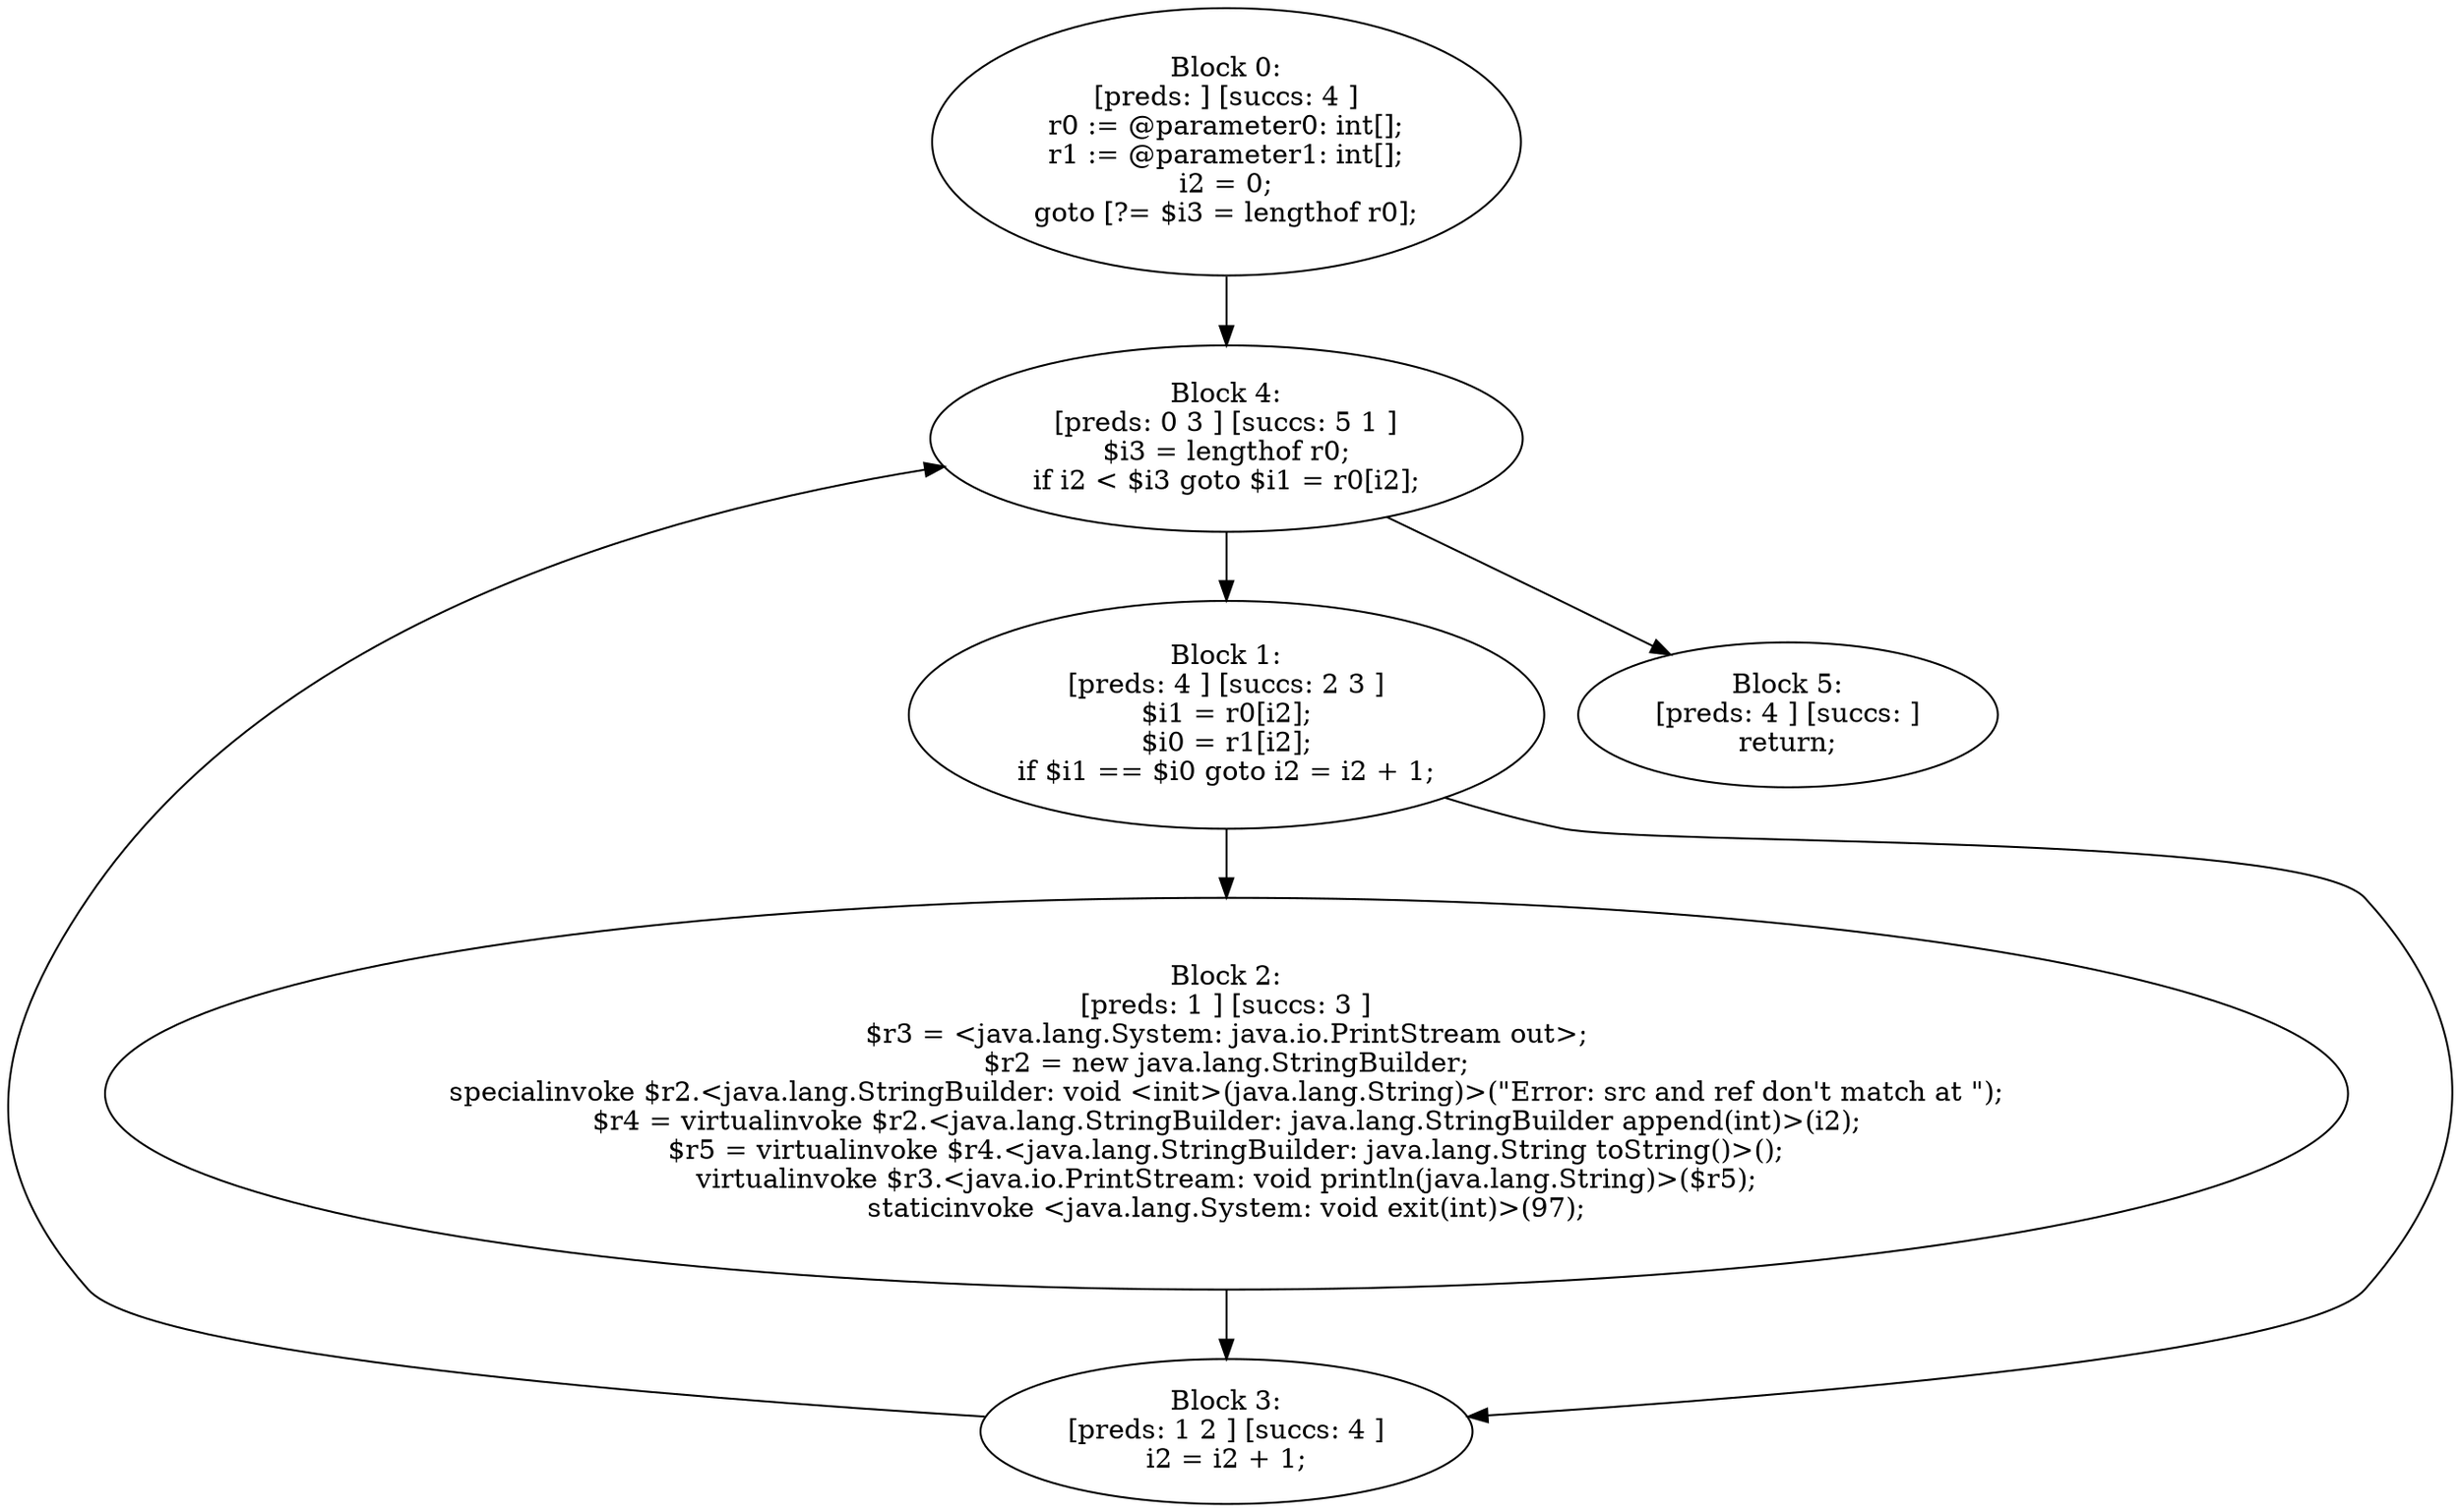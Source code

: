 digraph "unitGraph" {
    "Block 0:
[preds: ] [succs: 4 ]
r0 := @parameter0: int[];
r1 := @parameter1: int[];
i2 = 0;
goto [?= $i3 = lengthof r0];
"
    "Block 1:
[preds: 4 ] [succs: 2 3 ]
$i1 = r0[i2];
$i0 = r1[i2];
if $i1 == $i0 goto i2 = i2 + 1;
"
    "Block 2:
[preds: 1 ] [succs: 3 ]
$r3 = <java.lang.System: java.io.PrintStream out>;
$r2 = new java.lang.StringBuilder;
specialinvoke $r2.<java.lang.StringBuilder: void <init>(java.lang.String)>(\"Error: src and ref don\'t match at \");
$r4 = virtualinvoke $r2.<java.lang.StringBuilder: java.lang.StringBuilder append(int)>(i2);
$r5 = virtualinvoke $r4.<java.lang.StringBuilder: java.lang.String toString()>();
virtualinvoke $r3.<java.io.PrintStream: void println(java.lang.String)>($r5);
staticinvoke <java.lang.System: void exit(int)>(97);
"
    "Block 3:
[preds: 1 2 ] [succs: 4 ]
i2 = i2 + 1;
"
    "Block 4:
[preds: 0 3 ] [succs: 5 1 ]
$i3 = lengthof r0;
if i2 < $i3 goto $i1 = r0[i2];
"
    "Block 5:
[preds: 4 ] [succs: ]
return;
"
    "Block 0:
[preds: ] [succs: 4 ]
r0 := @parameter0: int[];
r1 := @parameter1: int[];
i2 = 0;
goto [?= $i3 = lengthof r0];
"->"Block 4:
[preds: 0 3 ] [succs: 5 1 ]
$i3 = lengthof r0;
if i2 < $i3 goto $i1 = r0[i2];
";
    "Block 1:
[preds: 4 ] [succs: 2 3 ]
$i1 = r0[i2];
$i0 = r1[i2];
if $i1 == $i0 goto i2 = i2 + 1;
"->"Block 2:
[preds: 1 ] [succs: 3 ]
$r3 = <java.lang.System: java.io.PrintStream out>;
$r2 = new java.lang.StringBuilder;
specialinvoke $r2.<java.lang.StringBuilder: void <init>(java.lang.String)>(\"Error: src and ref don\'t match at \");
$r4 = virtualinvoke $r2.<java.lang.StringBuilder: java.lang.StringBuilder append(int)>(i2);
$r5 = virtualinvoke $r4.<java.lang.StringBuilder: java.lang.String toString()>();
virtualinvoke $r3.<java.io.PrintStream: void println(java.lang.String)>($r5);
staticinvoke <java.lang.System: void exit(int)>(97);
";
    "Block 1:
[preds: 4 ] [succs: 2 3 ]
$i1 = r0[i2];
$i0 = r1[i2];
if $i1 == $i0 goto i2 = i2 + 1;
"->"Block 3:
[preds: 1 2 ] [succs: 4 ]
i2 = i2 + 1;
";
    "Block 2:
[preds: 1 ] [succs: 3 ]
$r3 = <java.lang.System: java.io.PrintStream out>;
$r2 = new java.lang.StringBuilder;
specialinvoke $r2.<java.lang.StringBuilder: void <init>(java.lang.String)>(\"Error: src and ref don\'t match at \");
$r4 = virtualinvoke $r2.<java.lang.StringBuilder: java.lang.StringBuilder append(int)>(i2);
$r5 = virtualinvoke $r4.<java.lang.StringBuilder: java.lang.String toString()>();
virtualinvoke $r3.<java.io.PrintStream: void println(java.lang.String)>($r5);
staticinvoke <java.lang.System: void exit(int)>(97);
"->"Block 3:
[preds: 1 2 ] [succs: 4 ]
i2 = i2 + 1;
";
    "Block 3:
[preds: 1 2 ] [succs: 4 ]
i2 = i2 + 1;
"->"Block 4:
[preds: 0 3 ] [succs: 5 1 ]
$i3 = lengthof r0;
if i2 < $i3 goto $i1 = r0[i2];
";
    "Block 4:
[preds: 0 3 ] [succs: 5 1 ]
$i3 = lengthof r0;
if i2 < $i3 goto $i1 = r0[i2];
"->"Block 5:
[preds: 4 ] [succs: ]
return;
";
    "Block 4:
[preds: 0 3 ] [succs: 5 1 ]
$i3 = lengthof r0;
if i2 < $i3 goto $i1 = r0[i2];
"->"Block 1:
[preds: 4 ] [succs: 2 3 ]
$i1 = r0[i2];
$i0 = r1[i2];
if $i1 == $i0 goto i2 = i2 + 1;
";
}
